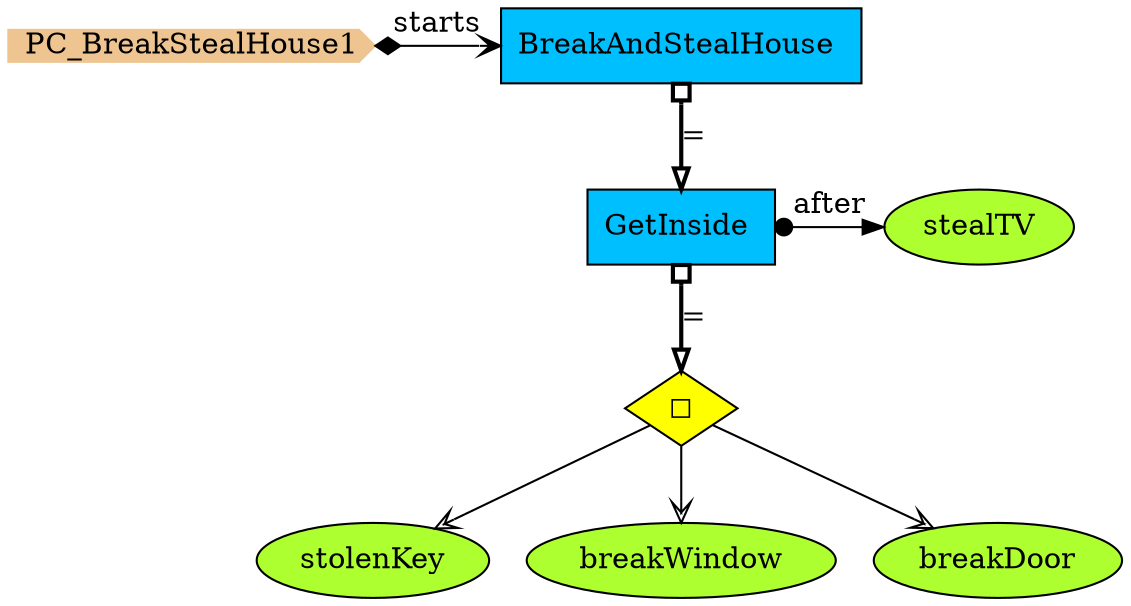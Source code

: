 digraph {
StartN_ [shape = cds,color=burlywood2,style=filled,height=.2,width=.2, label =PC_BreakStealHouse1];
OpGetInside [shape=diamond,fillcolor=yellow,style = filled,label="◻︎"];
stealTV [shape=ellipse,fillcolor=greenyellow,style = filled,label="stealTV"];
stolenKey [shape=ellipse,fillcolor=greenyellow,style = filled,label="stolenKey"];
breakWindow [shape=ellipse,fillcolor=greenyellow,style = filled,label="breakWindow"];
breakDoor [shape=ellipse,fillcolor=greenyellow,style = filled,label="breakDoor"];
GetInside [shape=box,fillcolor=deepskyblue,style = filled,label="GetInside "];
BreakAndStealHouse [shape=box,fillcolor=deepskyblue,style = filled,label="BreakAndStealHouse "];

{rank=min;StartN_,BreakAndStealHouse}
{rank=same;GetInside,stealTV}

OpGetInside->stolenKey[arrowhead="vee",fillcolor=white];
OpGetInside->breakWindow[arrowhead="vee",fillcolor=white];
OpGetInside->breakDoor[arrowhead="vee",fillcolor=white];
GetInside->stealTV[arrowtail=dot,dir=both,label="after"];
StartN_->BreakAndStealHouse[arrowhead="open",arrowtail=diamond,dir=both,label="starts"];
GetInside->OpGetInside[arrowhead="onormal",dir=both,arrowtail=obox,penwidth=2,label="="];
BreakAndStealHouse->GetInside[arrowhead="onormal",dir=both,arrowtail=obox,penwidth=2,label="="];
}